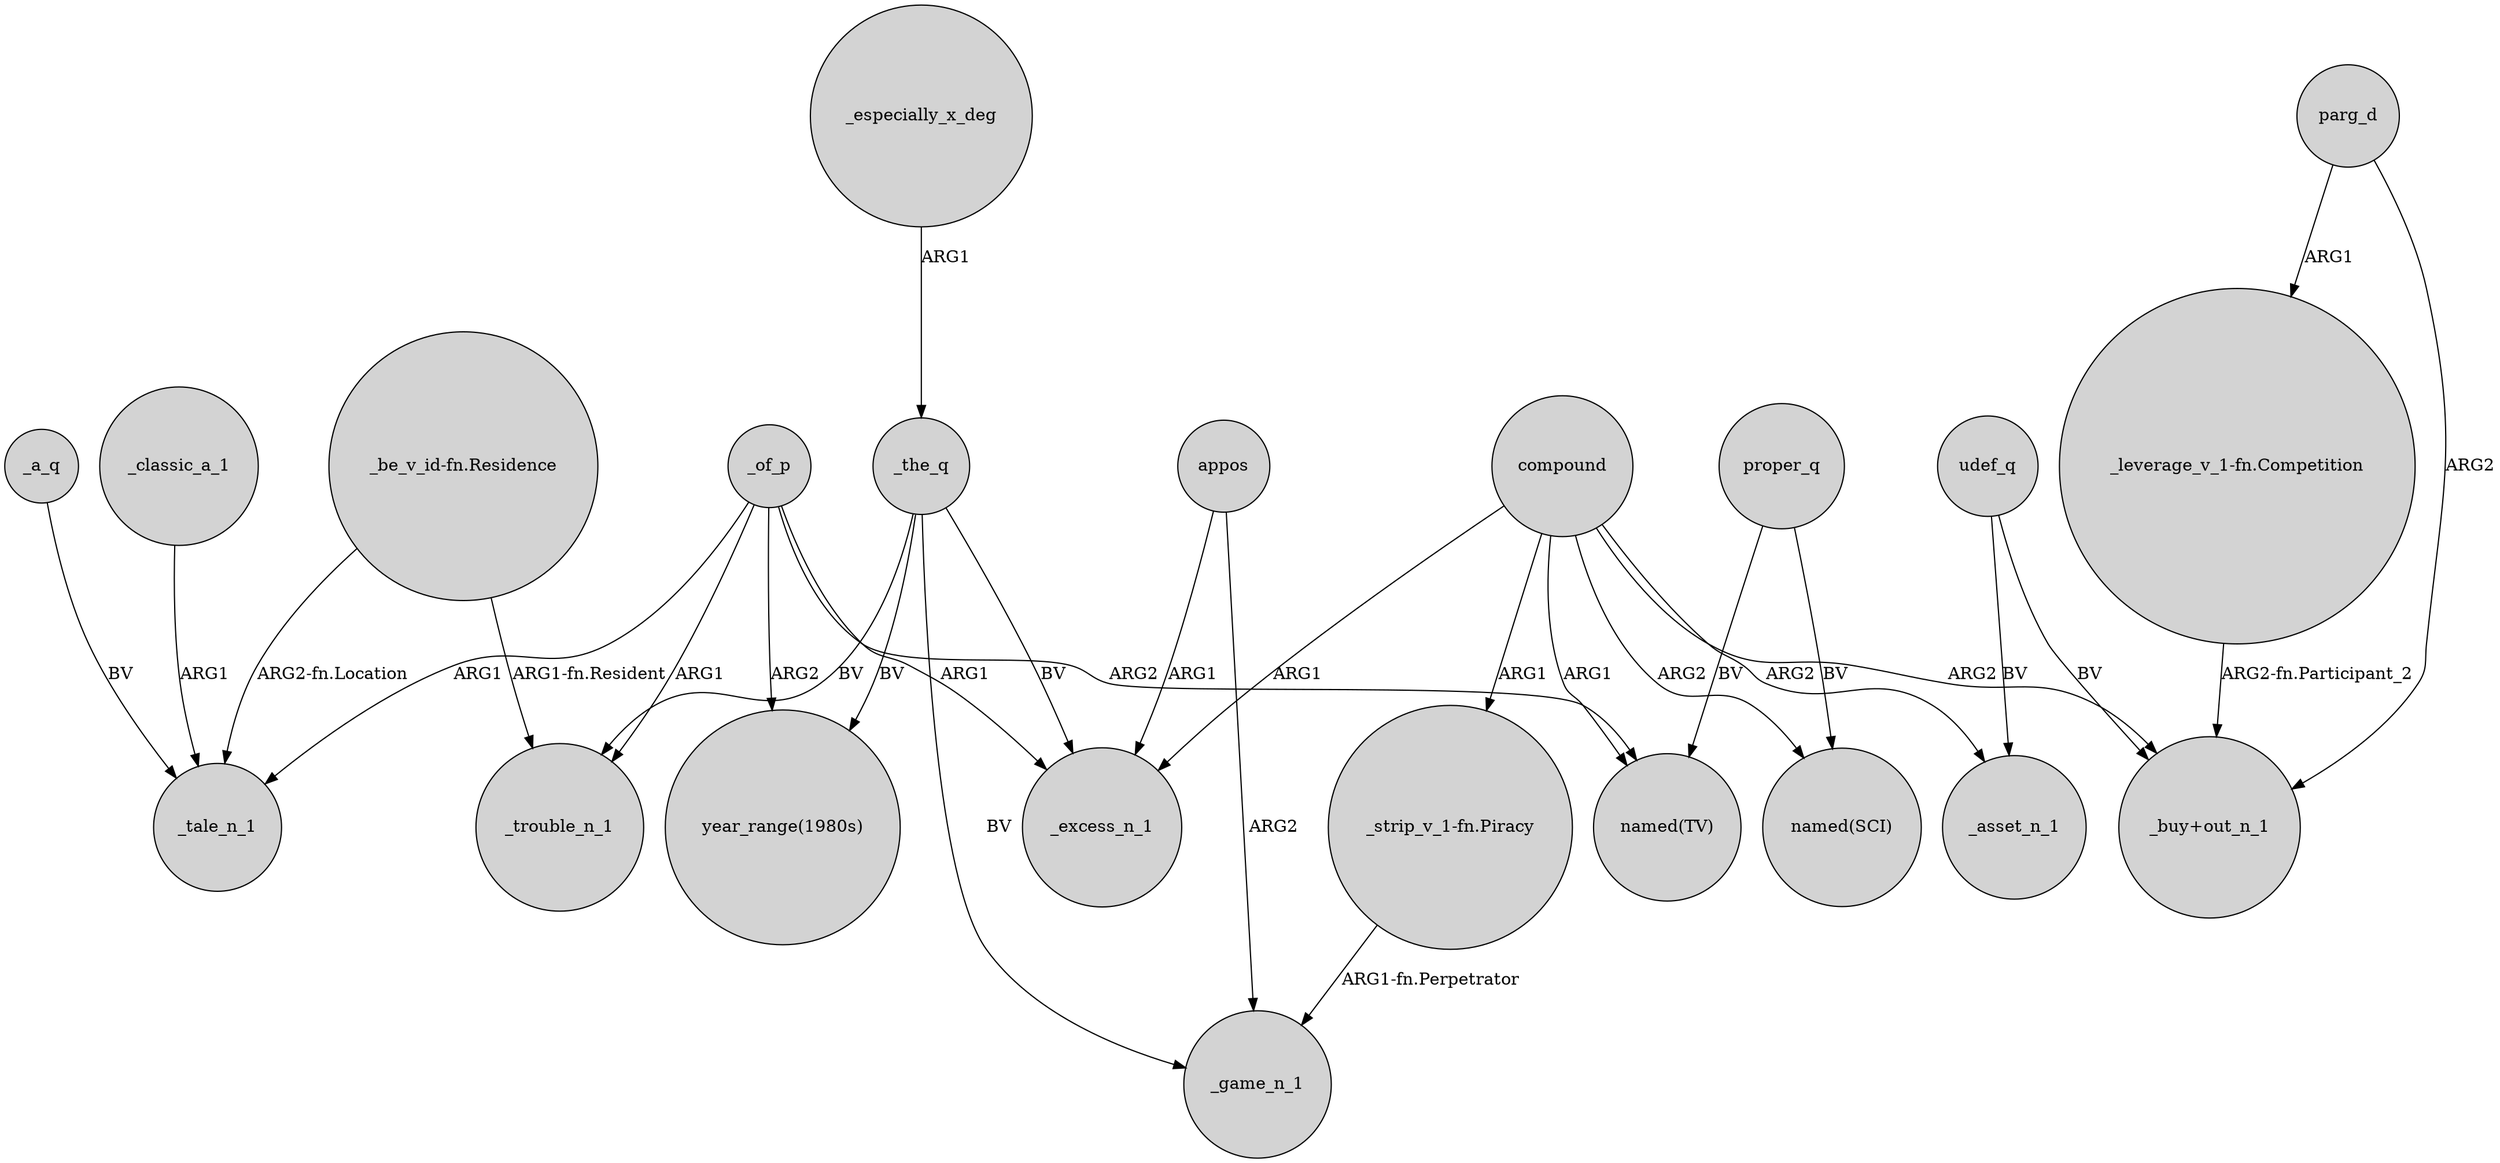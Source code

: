 digraph {
	node [shape=circle style=filled]
	"_be_v_id-fn.Residence" -> _tale_n_1 [label="ARG2-fn.Location"]
	compound -> _asset_n_1 [label=ARG2]
	_of_p -> "year_range(1980s)" [label=ARG2]
	compound -> "_strip_v_1-fn.Piracy" [label=ARG1]
	_of_p -> _excess_n_1 [label=ARG1]
	compound -> _excess_n_1 [label=ARG1]
	proper_q -> "named(TV)" [label=BV]
	_of_p -> _trouble_n_1 [label=ARG1]
	parg_d -> "_leverage_v_1-fn.Competition" [label=ARG1]
	"_strip_v_1-fn.Piracy" -> _game_n_1 [label="ARG1-fn.Perpetrator"]
	_the_q -> _trouble_n_1 [label=BV]
	compound -> "named(TV)" [label=ARG1]
	_classic_a_1 -> _tale_n_1 [label=ARG1]
	udef_q -> _asset_n_1 [label=BV]
	udef_q -> "_buy+out_n_1" [label=BV]
	parg_d -> "_buy+out_n_1" [label=ARG2]
	_the_q -> "year_range(1980s)" [label=BV]
	"_be_v_id-fn.Residence" -> _trouble_n_1 [label="ARG1-fn.Resident"]
	_of_p -> _tale_n_1 [label=ARG1]
	appos -> _excess_n_1 [label=ARG1]
	appos -> _game_n_1 [label=ARG2]
	_the_q -> _excess_n_1 [label=BV]
	_especially_x_deg -> _the_q [label=ARG1]
	compound -> "_buy+out_n_1" [label=ARG2]
	_of_p -> "named(TV)" [label=ARG2]
	compound -> "named(SCI)" [label=ARG2]
	"_leverage_v_1-fn.Competition" -> "_buy+out_n_1" [label="ARG2-fn.Participant_2"]
	_the_q -> _game_n_1 [label=BV]
	_a_q -> _tale_n_1 [label=BV]
	proper_q -> "named(SCI)" [label=BV]
}
